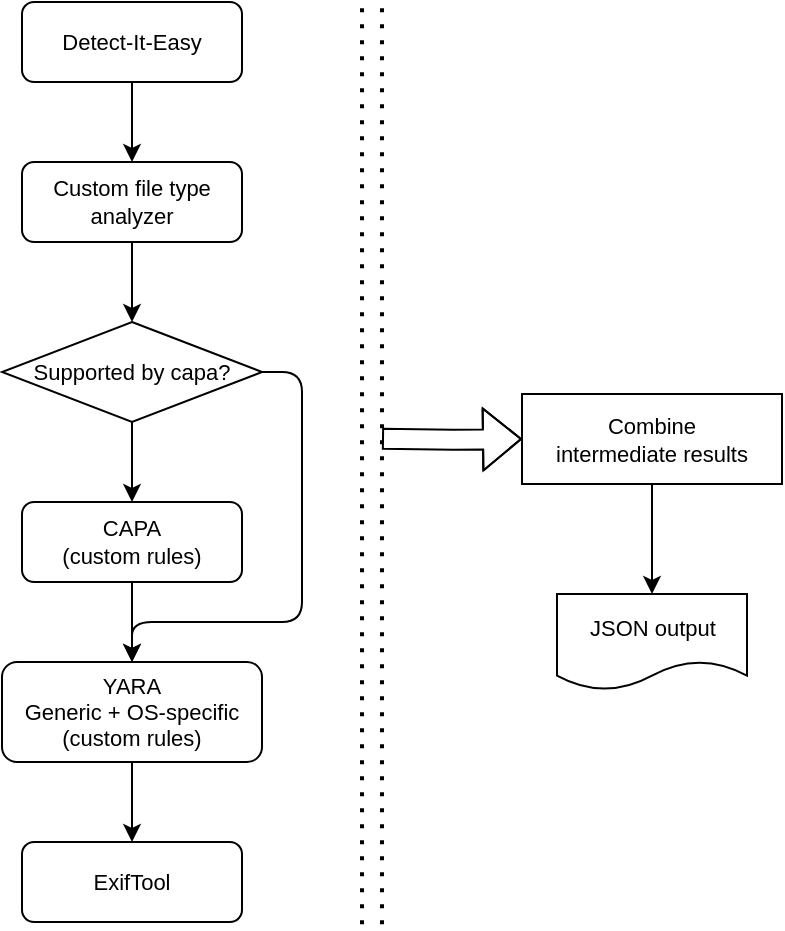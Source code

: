 <mxfile version="21.3.8" type="device">
  <diagram name="Pagina-1" id="od_BGttL0ItzMASoLNF1">
    <mxGraphModel dx="819" dy="477" grid="1" gridSize="10" guides="1" tooltips="1" connect="1" arrows="1" fold="1" page="1" pageScale="1" pageWidth="827" pageHeight="1169" math="0" shadow="0">
      <root>
        <mxCell id="0" />
        <mxCell id="1" parent="0" />
        <mxCell id="mFnSplsp_kcFPPcH_arr-4" style="edgeStyle=orthogonalEdgeStyle;rounded=0;orthogonalLoop=1;jettySize=auto;html=1;exitX=0.5;exitY=1;exitDx=0;exitDy=0;entryX=0.5;entryY=0;entryDx=0;entryDy=0;fontSize=11;" edge="1" parent="1" source="mFnSplsp_kcFPPcH_arr-1" target="mFnSplsp_kcFPPcH_arr-3">
          <mxGeometry relative="1" as="geometry" />
        </mxCell>
        <mxCell id="mFnSplsp_kcFPPcH_arr-1" value="Detect-It-Easy" style="rounded=1;whiteSpace=wrap;html=1;fontSize=11;" vertex="1" parent="1">
          <mxGeometry x="120" y="40" width="110" height="40" as="geometry" />
        </mxCell>
        <mxCell id="mFnSplsp_kcFPPcH_arr-7" style="edgeStyle=orthogonalEdgeStyle;rounded=0;orthogonalLoop=1;jettySize=auto;html=1;exitX=0.5;exitY=1;exitDx=0;exitDy=0;entryX=0.5;entryY=0;entryDx=0;entryDy=0;fontSize=11;" edge="1" parent="1" source="mFnSplsp_kcFPPcH_arr-3" target="mFnSplsp_kcFPPcH_arr-6">
          <mxGeometry relative="1" as="geometry" />
        </mxCell>
        <mxCell id="mFnSplsp_kcFPPcH_arr-3" value="Custom file type analyzer" style="rounded=1;whiteSpace=wrap;html=1;fontSize=11;" vertex="1" parent="1">
          <mxGeometry x="120" y="120" width="110" height="40" as="geometry" />
        </mxCell>
        <mxCell id="mFnSplsp_kcFPPcH_arr-9" style="edgeStyle=orthogonalEdgeStyle;rounded=0;orthogonalLoop=1;jettySize=auto;html=1;exitX=0.5;exitY=1;exitDx=0;exitDy=0;entryX=0.5;entryY=0;entryDx=0;entryDy=0;fontSize=11;" edge="1" parent="1" source="mFnSplsp_kcFPPcH_arr-6" target="mFnSplsp_kcFPPcH_arr-8">
          <mxGeometry relative="1" as="geometry" />
        </mxCell>
        <mxCell id="mFnSplsp_kcFPPcH_arr-13" style="edgeStyle=orthogonalEdgeStyle;rounded=1;orthogonalLoop=1;jettySize=auto;html=1;exitX=1;exitY=0.5;exitDx=0;exitDy=0;entryX=0.5;entryY=0;entryDx=0;entryDy=0;fontSize=11;" edge="1" parent="1" source="mFnSplsp_kcFPPcH_arr-6" target="mFnSplsp_kcFPPcH_arr-10">
          <mxGeometry relative="1" as="geometry">
            <Array as="points">
              <mxPoint x="260" y="225" />
              <mxPoint x="260" y="350" />
              <mxPoint x="175" y="350" />
            </Array>
          </mxGeometry>
        </mxCell>
        <mxCell id="mFnSplsp_kcFPPcH_arr-6" value="&lt;font style=&quot;font-size: 11px;&quot;&gt;Supported by capa?&lt;/font&gt;" style="rhombus;whiteSpace=wrap;html=1;fontSize=11;" vertex="1" parent="1">
          <mxGeometry x="110" y="200" width="130" height="50" as="geometry" />
        </mxCell>
        <mxCell id="mFnSplsp_kcFPPcH_arr-12" style="edgeStyle=orthogonalEdgeStyle;rounded=0;orthogonalLoop=1;jettySize=auto;html=1;exitX=0.5;exitY=1;exitDx=0;exitDy=0;entryX=0.5;entryY=0;entryDx=0;entryDy=0;fontSize=11;" edge="1" parent="1" source="mFnSplsp_kcFPPcH_arr-8" target="mFnSplsp_kcFPPcH_arr-10">
          <mxGeometry relative="1" as="geometry" />
        </mxCell>
        <mxCell id="mFnSplsp_kcFPPcH_arr-8" value="CAPA&lt;br style=&quot;font-size: 11px;&quot;&gt;(custom rules)" style="rounded=1;whiteSpace=wrap;html=1;fontSize=11;" vertex="1" parent="1">
          <mxGeometry x="120" y="290" width="110" height="40" as="geometry" />
        </mxCell>
        <mxCell id="mFnSplsp_kcFPPcH_arr-16" style="edgeStyle=orthogonalEdgeStyle;rounded=0;orthogonalLoop=1;jettySize=auto;html=1;exitX=0.5;exitY=1;exitDx=0;exitDy=0;entryX=0.5;entryY=0;entryDx=0;entryDy=0;fontSize=11;" edge="1" parent="1" source="mFnSplsp_kcFPPcH_arr-10" target="mFnSplsp_kcFPPcH_arr-15">
          <mxGeometry relative="1" as="geometry" />
        </mxCell>
        <mxCell id="mFnSplsp_kcFPPcH_arr-10" value="YARA&lt;br style=&quot;font-size: 11px;&quot;&gt;Generic + OS-specific&lt;br style=&quot;font-size: 11px;&quot;&gt;(custom rules)" style="rounded=1;whiteSpace=wrap;html=1;fontSize=11;" vertex="1" parent="1">
          <mxGeometry x="110" y="370" width="130" height="50" as="geometry" />
        </mxCell>
        <mxCell id="mFnSplsp_kcFPPcH_arr-15" value="ExifTool" style="rounded=1;whiteSpace=wrap;html=1;fontSize=11;" vertex="1" parent="1">
          <mxGeometry x="120" y="460" width="110" height="40" as="geometry" />
        </mxCell>
        <mxCell id="mFnSplsp_kcFPPcH_arr-20" value="" style="edgeStyle=orthogonalEdgeStyle;rounded=0;orthogonalLoop=1;jettySize=auto;html=1;" edge="1" parent="1" source="mFnSplsp_kcFPPcH_arr-17" target="mFnSplsp_kcFPPcH_arr-19">
          <mxGeometry relative="1" as="geometry" />
        </mxCell>
        <mxCell id="mFnSplsp_kcFPPcH_arr-23" style="edgeStyle=orthogonalEdgeStyle;rounded=0;orthogonalLoop=1;jettySize=auto;html=1;exitX=0;exitY=0.5;exitDx=0;exitDy=0;entryX=0;entryY=0.5;entryDx=0;entryDy=0;shape=flexArrow;" edge="1" parent="1" target="mFnSplsp_kcFPPcH_arr-17">
          <mxGeometry relative="1" as="geometry">
            <mxPoint x="300" y="258.429" as="sourcePoint" />
          </mxGeometry>
        </mxCell>
        <mxCell id="mFnSplsp_kcFPPcH_arr-17" value="Combine&lt;br style=&quot;font-size: 11px;&quot;&gt;intermediate results" style="rounded=0;whiteSpace=wrap;html=1;fontSize=11;" vertex="1" parent="1">
          <mxGeometry x="370" y="236" width="130" height="45" as="geometry" />
        </mxCell>
        <mxCell id="mFnSplsp_kcFPPcH_arr-19" value="JSON output" style="shape=document;whiteSpace=wrap;html=1;boundedLbl=1;fontSize=11;rounded=0;" vertex="1" parent="1">
          <mxGeometry x="387.5" y="336" width="95" height="48" as="geometry" />
        </mxCell>
        <mxCell id="mFnSplsp_kcFPPcH_arr-21" value="" style="endArrow=none;dashed=1;html=1;dashPattern=1 3;strokeWidth=2;rounded=0;" edge="1" parent="1">
          <mxGeometry width="50" height="50" relative="1" as="geometry">
            <mxPoint x="290" y="501.143" as="sourcePoint" />
            <mxPoint x="290" y="40" as="targetPoint" />
          </mxGeometry>
        </mxCell>
        <mxCell id="mFnSplsp_kcFPPcH_arr-22" value="" style="endArrow=none;dashed=1;html=1;dashPattern=1 3;strokeWidth=2;rounded=0;" edge="1" parent="1">
          <mxGeometry width="50" height="50" relative="1" as="geometry">
            <mxPoint x="300" y="501.143" as="sourcePoint" />
            <mxPoint x="300" y="40" as="targetPoint" />
          </mxGeometry>
        </mxCell>
      </root>
    </mxGraphModel>
  </diagram>
</mxfile>

